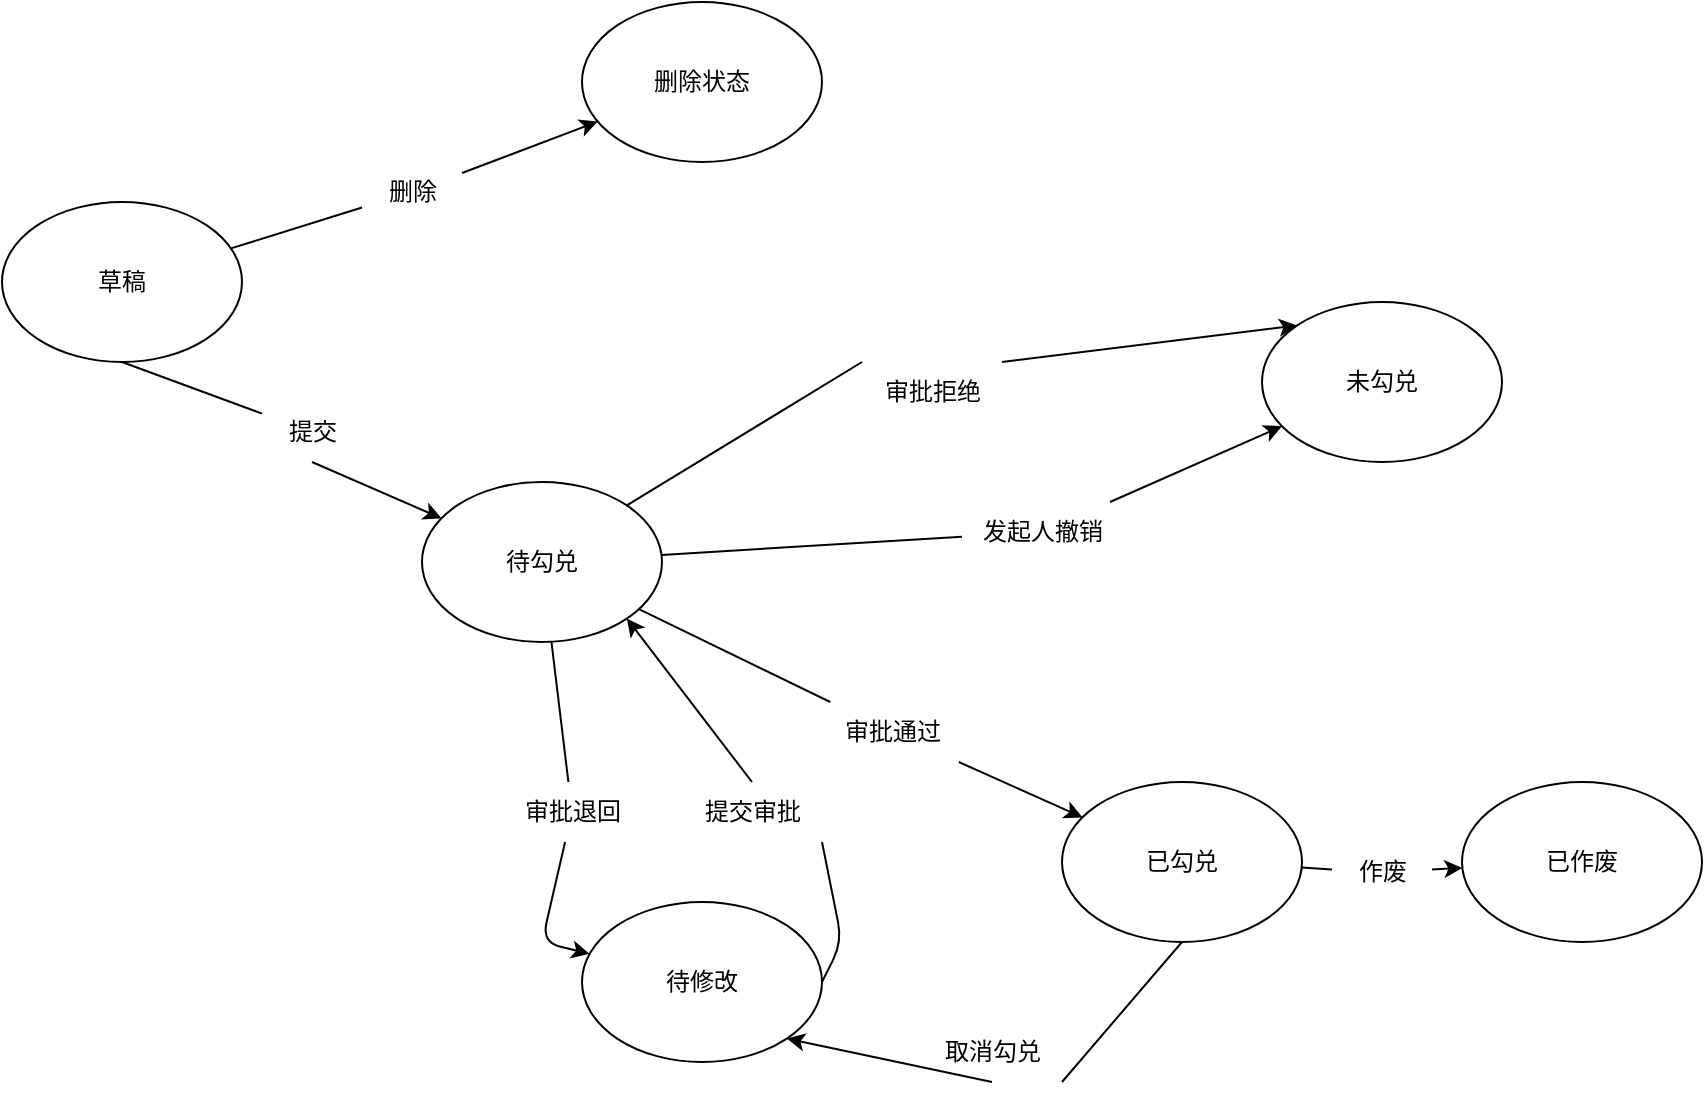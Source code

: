<mxfile>
    <diagram id="jj1fF9dAI2e-F9D5VLNm" name="Page-1">
        <mxGraphModel dx="2443" dy="1884" grid="1" gridSize="10" guides="1" tooltips="1" connect="1" arrows="1" fold="1" page="1" pageScale="1" pageWidth="850" pageHeight="1100" math="0" shadow="0">
            <root>
                <mxCell id="0"/>
                <mxCell id="1" parent="0"/>
                <object label="" id="10">
                    <mxCell style="html=1;startArrow=none;" edge="1" parent="1" source="11" target="9">
                        <mxGeometry relative="1" as="geometry"/>
                    </mxCell>
                </object>
                <mxCell id="14" value="" style="edgeStyle=none;html=1;startArrow=none;" edge="1" parent="1" source="18" target="13">
                    <mxGeometry relative="1" as="geometry"/>
                </mxCell>
                <mxCell id="15" style="edgeStyle=none;html=1;exitX=1;exitY=0;exitDx=0;exitDy=0;entryX=0;entryY=0;entryDx=0;entryDy=0;startArrow=none;" edge="1" parent="1" source="16" target="13">
                    <mxGeometry relative="1" as="geometry"/>
                </mxCell>
                <mxCell id="21" value="" style="edgeStyle=none;html=1;startArrow=none;" edge="1" parent="1" source="22" target="20">
                    <mxGeometry relative="1" as="geometry">
                        <Array as="points">
                            <mxPoint x="200" y="440"/>
                        </Array>
                    </mxGeometry>
                </mxCell>
                <mxCell id="2" value="待勾兑" style="ellipse;whiteSpace=wrap;html=1;" vertex="1" parent="1">
                    <mxGeometry x="140" y="210" width="120" height="80" as="geometry"/>
                </mxCell>
                <mxCell id="27" style="edgeStyle=none;html=1;exitX=0.5;exitY=1;exitDx=0;exitDy=0;entryX=1;entryY=1;entryDx=0;entryDy=0;startArrow=none;" edge="1" parent="1" source="28" target="20">
                    <mxGeometry relative="1" as="geometry"/>
                </mxCell>
                <mxCell id="31" value="" style="edgeStyle=none;html=1;startArrow=none;" edge="1" parent="1" source="32" target="30">
                    <mxGeometry relative="1" as="geometry"/>
                </mxCell>
                <mxCell id="9" value="已勾兑" style="ellipse;whiteSpace=wrap;html=1;" vertex="1" parent="1">
                    <mxGeometry x="460" y="360" width="120" height="80" as="geometry"/>
                </mxCell>
                <mxCell id="12" value="" style="html=1;endArrow=none;" edge="1" parent="1" source="2" target="11">
                    <mxGeometry relative="1" as="geometry">
                        <mxPoint x="279.204" y="292.891" as="sourcePoint"/>
                        <mxPoint x="460.764" y="377.14" as="targetPoint"/>
                    </mxGeometry>
                </mxCell>
                <mxCell id="11" value="审批通过" style="text;html=1;align=center;verticalAlign=middle;resizable=0;points=[];autosize=1;strokeColor=none;fillColor=none;" vertex="1" parent="1">
                    <mxGeometry x="340" y="320" width="70" height="30" as="geometry"/>
                </mxCell>
                <mxCell id="13" value="未勾兑" style="ellipse;whiteSpace=wrap;html=1;" vertex="1" parent="1">
                    <mxGeometry x="560" y="120" width="120" height="80" as="geometry"/>
                </mxCell>
                <mxCell id="17" value="" style="edgeStyle=none;html=1;exitX=1;exitY=0;exitDx=0;exitDy=0;entryX=0;entryY=0;entryDx=0;entryDy=0;endArrow=none;" edge="1" parent="1" source="2" target="16">
                    <mxGeometry relative="1" as="geometry">
                        <mxPoint x="272.426" y="241.716" as="sourcePoint"/>
                        <mxPoint x="442.574" y="161.716" as="targetPoint"/>
                    </mxGeometry>
                </mxCell>
                <mxCell id="16" value="审批拒绝" style="text;html=1;align=center;verticalAlign=middle;resizable=0;points=[];autosize=1;strokeColor=none;fillColor=none;" vertex="1" parent="1">
                    <mxGeometry x="360" y="150" width="70" height="30" as="geometry"/>
                </mxCell>
                <mxCell id="19" value="" style="edgeStyle=none;html=1;endArrow=none;" edge="1" parent="1" source="2" target="18">
                    <mxGeometry relative="1" as="geometry">
                        <mxPoint x="288.786" y="261.993" as="sourcePoint"/>
                        <mxPoint x="531.261" y="228.158" as="targetPoint"/>
                    </mxGeometry>
                </mxCell>
                <mxCell id="18" value="发起人撤销" style="text;html=1;align=center;verticalAlign=middle;resizable=0;points=[];autosize=1;strokeColor=none;fillColor=none;" vertex="1" parent="1">
                    <mxGeometry x="410" y="220" width="80" height="30" as="geometry"/>
                </mxCell>
                <mxCell id="24" style="edgeStyle=none;html=1;exitX=0.5;exitY=0;exitDx=0;exitDy=0;entryX=1;entryY=1;entryDx=0;entryDy=0;startArrow=none;" edge="1" parent="1" source="25" target="2">
                    <mxGeometry relative="1" as="geometry"/>
                </mxCell>
                <mxCell id="20" value="待修改" style="ellipse;whiteSpace=wrap;html=1;" vertex="1" parent="1">
                    <mxGeometry x="220" y="420" width="120" height="80" as="geometry"/>
                </mxCell>
                <mxCell id="23" value="" style="edgeStyle=none;html=1;endArrow=none;" edge="1" parent="1" source="2" target="22">
                    <mxGeometry relative="1" as="geometry">
                        <mxPoint x="230" y="310" as="sourcePoint"/>
                        <mxPoint x="230" y="390" as="targetPoint"/>
                    </mxGeometry>
                </mxCell>
                <mxCell id="22" value="审批退回" style="text;html=1;align=center;verticalAlign=middle;resizable=0;points=[];autosize=1;strokeColor=none;fillColor=none;" vertex="1" parent="1">
                    <mxGeometry x="180" y="360" width="70" height="30" as="geometry"/>
                </mxCell>
                <mxCell id="26" value="" style="edgeStyle=none;html=1;exitX=1;exitY=0.5;exitDx=0;exitDy=0;entryX=1;entryY=1;entryDx=0;entryDy=0;endArrow=none;" edge="1" parent="1" source="20" target="25">
                    <mxGeometry relative="1" as="geometry">
                        <mxPoint x="260" y="400" as="sourcePoint"/>
                        <mxPoint x="272.426" y="298.284" as="targetPoint"/>
                        <Array as="points">
                            <mxPoint x="350" y="440"/>
                        </Array>
                    </mxGeometry>
                </mxCell>
                <mxCell id="25" value="提交审批" style="text;html=1;align=center;verticalAlign=middle;resizable=0;points=[];autosize=1;strokeColor=none;fillColor=none;" vertex="1" parent="1">
                    <mxGeometry x="270" y="360" width="70" height="30" as="geometry"/>
                </mxCell>
                <mxCell id="29" value="" style="edgeStyle=none;html=1;exitX=0.5;exitY=1;exitDx=0;exitDy=0;entryX=1;entryY=1;entryDx=0;entryDy=0;endArrow=none;" edge="1" parent="1" source="9" target="28">
                    <mxGeometry relative="1" as="geometry">
                        <mxPoint x="520" y="440" as="sourcePoint"/>
                        <mxPoint x="322.426" y="488.284" as="targetPoint"/>
                    </mxGeometry>
                </mxCell>
                <mxCell id="28" value="取消勾兑" style="text;html=1;align=center;verticalAlign=middle;resizable=0;points=[];autosize=1;strokeColor=none;fillColor=none;" vertex="1" parent="1">
                    <mxGeometry x="390" y="480" width="70" height="30" as="geometry"/>
                </mxCell>
                <mxCell id="30" value="已作废" style="ellipse;whiteSpace=wrap;html=1;" vertex="1" parent="1">
                    <mxGeometry x="660" y="360" width="120" height="80" as="geometry"/>
                </mxCell>
                <mxCell id="33" value="" style="edgeStyle=none;html=1;endArrow=none;" edge="1" parent="1" source="9" target="32">
                    <mxGeometry relative="1" as="geometry">
                        <mxPoint x="580" y="400" as="sourcePoint"/>
                        <mxPoint x="660" y="400" as="targetPoint"/>
                    </mxGeometry>
                </mxCell>
                <mxCell id="32" value="作废" style="text;html=1;align=center;verticalAlign=middle;resizable=0;points=[];autosize=1;strokeColor=none;fillColor=none;" vertex="1" parent="1">
                    <mxGeometry x="595" y="390" width="50" height="30" as="geometry"/>
                </mxCell>
                <mxCell id="35" style="edgeStyle=none;html=1;exitX=0.5;exitY=1;exitDx=0;exitDy=0;startArrow=none;" edge="1" parent="1" source="36" target="2">
                    <mxGeometry relative="1" as="geometry"/>
                </mxCell>
                <mxCell id="39" value="" style="edgeStyle=none;html=1;startArrow=none;" edge="1" parent="1" source="40" target="38">
                    <mxGeometry relative="1" as="geometry"/>
                </mxCell>
                <mxCell id="34" value="草稿" style="ellipse;whiteSpace=wrap;html=1;" vertex="1" parent="1">
                    <mxGeometry x="-70" y="70" width="120" height="80" as="geometry"/>
                </mxCell>
                <mxCell id="37" value="" style="edgeStyle=none;html=1;exitX=0.5;exitY=1;exitDx=0;exitDy=0;endArrow=none;" edge="1" parent="1" source="34" target="36">
                    <mxGeometry relative="1" as="geometry">
                        <mxPoint x="130" y="180" as="sourcePoint"/>
                        <mxPoint x="194.286" y="237.858" as="targetPoint"/>
                    </mxGeometry>
                </mxCell>
                <mxCell id="36" value="提交" style="text;html=1;align=center;verticalAlign=middle;resizable=0;points=[];autosize=1;strokeColor=none;fillColor=none;" vertex="1" parent="1">
                    <mxGeometry x="60" y="170" width="50" height="30" as="geometry"/>
                </mxCell>
                <mxCell id="38" value="删除状态" style="ellipse;whiteSpace=wrap;html=1;" vertex="1" parent="1">
                    <mxGeometry x="220" y="-30" width="120" height="80" as="geometry"/>
                </mxCell>
                <mxCell id="41" value="" style="edgeStyle=none;html=1;endArrow=none;" edge="1" parent="1" source="34" target="40">
                    <mxGeometry relative="1" as="geometry">
                        <mxPoint x="43.345" y="91.691" as="sourcePoint"/>
                        <mxPoint x="226.707" y="28.377" as="targetPoint"/>
                    </mxGeometry>
                </mxCell>
                <mxCell id="40" value="删除" style="text;html=1;align=center;verticalAlign=middle;resizable=0;points=[];autosize=1;strokeColor=none;fillColor=none;" vertex="1" parent="1">
                    <mxGeometry x="110" y="50" width="50" height="30" as="geometry"/>
                </mxCell>
            </root>
        </mxGraphModel>
    </diagram>
</mxfile>
